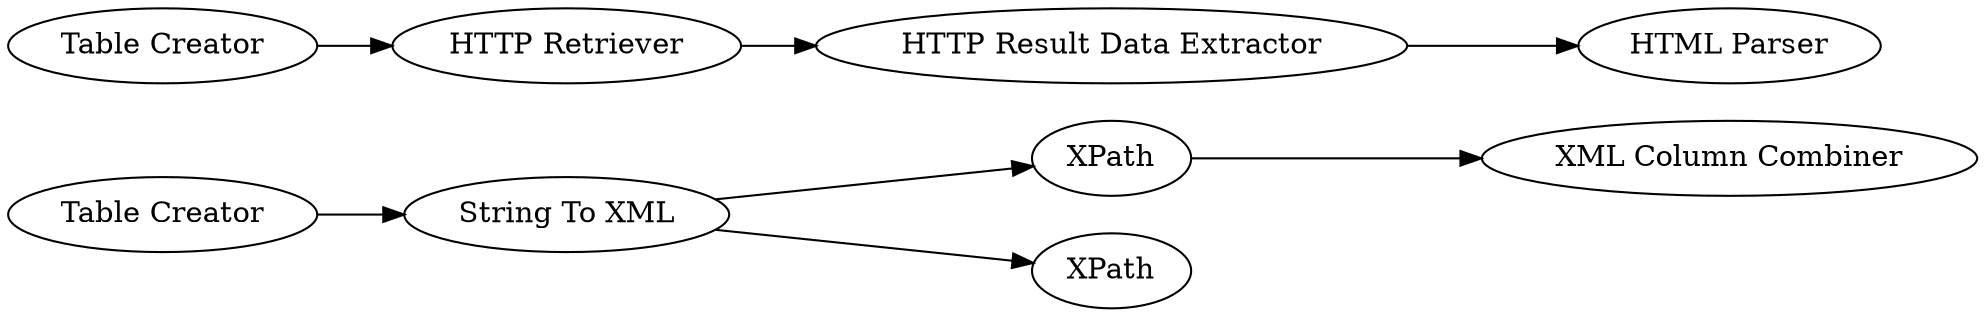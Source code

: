 digraph {
	1 [label="Table Creator"]
	3 [label=XPath]
	16 [label="Table Creator"]
	17 [label="HTTP Retriever"]
	18 [label="HTTP Result Data Extractor"]
	19 [label="HTML Parser"]
	20 [label="String To XML"]
	21 [label=XPath]
	22 [label="XML Column Combiner"]
	1 -> 20
	3 -> 22
	16 -> 17
	17 -> 18
	18 -> 19
	20 -> 21
	20 -> 3
	rankdir=LR
}
